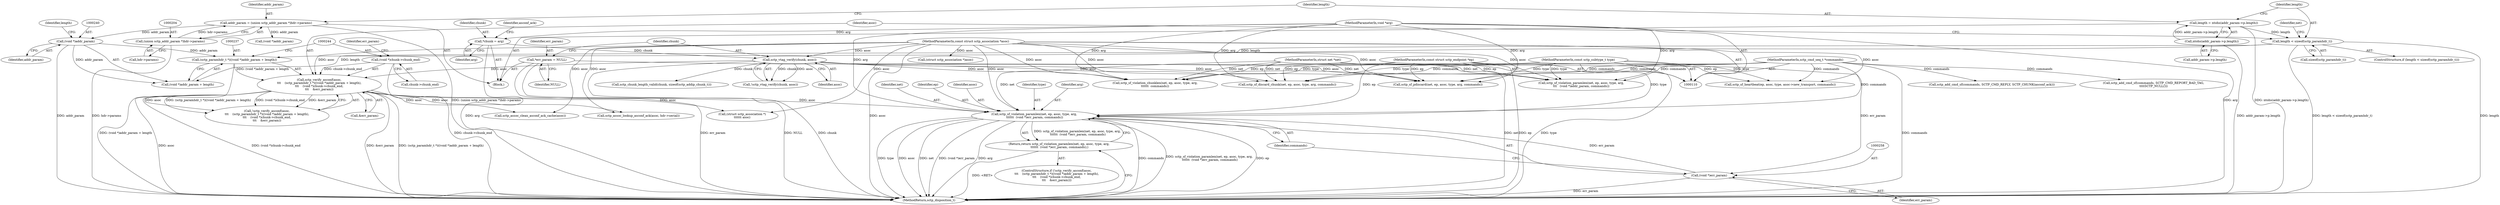 digraph "1_linux_9de7922bc709eee2f609cd01d98aaedc4cf5ea74_1@pointer" {
"1000251" [label="(Call,sctp_sf_violation_paramlen(net, ep, asoc, type, arg,\n \t\t\t\t\t\t  (void *)err_param, commands))"];
"1000111" [label="(MethodParameterIn,struct net *net)"];
"1000112" [label="(MethodParameterIn,const struct sctp_endpoint *ep)"];
"1000234" [label="(Call,sctp_verify_asconf(asoc,\n\t\t\t    (sctp_paramhdr_t *)((void *)addr_param + length),\n\t\t\t    (void *)chunk->chunk_end,\n\t\t\t    &err_param))"];
"1000136" [label="(Call,sctp_vtag_verify(chunk, asoc))"];
"1000119" [label="(Call,*chunk = arg)"];
"1000115" [label="(MethodParameterIn,void *arg)"];
"1000113" [label="(MethodParameterIn,const struct sctp_association *asoc)"];
"1000236" [label="(Call,(sctp_paramhdr_t *)((void *)addr_param + length))"];
"1000239" [label="(Call,(void *)addr_param)"];
"1000201" [label="(Call,addr_param = (union sctp_addr_param *)hdr->params)"];
"1000203" [label="(Call,(union sctp_addr_param *)hdr->params)"];
"1000217" [label="(Call,length < sizeof(sctp_paramhdr_t))"];
"1000208" [label="(Call,length = ntohs(addr_param->p.length))"];
"1000210" [label="(Call,ntohs(addr_param->p.length))"];
"1000243" [label="(Call,(void *)chunk->chunk_end)"];
"1000114" [label="(MethodParameterIn,const sctp_subtype_t type)"];
"1000257" [label="(Call,(void *)err_param)"];
"1000127" [label="(Call,*err_param = NULL)"];
"1000116" [label="(MethodParameterIn,sctp_cmd_seq_t *commands)"];
"1000250" [label="(Return,return sctp_sf_violation_paramlen(net, ep, asoc, type, arg,\n \t\t\t\t\t\t  (void *)err_param, commands);)"];
"1000120" [label="(Identifier,chunk)"];
"1000137" [label="(Identifier,chunk)"];
"1000234" [label="(Call,sctp_verify_asconf(asoc,\n\t\t\t    (sctp_paramhdr_t *)((void *)addr_param + length),\n\t\t\t    (void *)chunk->chunk_end,\n\t\t\t    &err_param))"];
"1000124" [label="(Identifier,asconf_ack)"];
"1000351" [label="(Call,(struct sctp_association *)asoc)"];
"1000238" [label="(Call,(void *)addr_param + length)"];
"1000252" [label="(Identifier,net)"];
"1000250" [label="(Return,return sctp_sf_violation_paramlen(net, ep, asoc, type, arg,\n \t\t\t\t\t\t  (void *)err_param, commands);)"];
"1000305" [label="(Call,sctp_assoc_lookup_asconf_ack(asoc, hdr->serial))"];
"1000121" [label="(Identifier,arg)"];
"1000201" [label="(Call,addr_param = (union sctp_addr_param *)hdr->params)"];
"1000211" [label="(Call,addr_param->p.length)"];
"1000253" [label="(Identifier,ep)"];
"1000202" [label="(Identifier,addr_param)"];
"1000219" [label="(Call,sizeof(sctp_paramhdr_t))"];
"1000129" [label="(Identifier,NULL)"];
"1000277" [label="(Call,sctp_assoc_clean_asconf_ack_cache(asoc))"];
"1000208" [label="(Call,length = ntohs(addr_param->p.length))"];
"1000165" [label="(Call,sctp_sf_discard_chunk(net, ep, asoc, type, arg, commands))"];
"1000233" [label="(Call,!sctp_verify_asconf(asoc,\n\t\t\t    (sctp_paramhdr_t *)((void *)addr_param + length),\n\t\t\t    (void *)chunk->chunk_end,\n\t\t\t    &err_param))"];
"1000127" [label="(Call,*err_param = NULL)"];
"1000254" [label="(Identifier,asoc)"];
"1000241" [label="(Identifier,addr_param)"];
"1000232" [label="(ControlStructure,if (!sctp_verify_asconf(asoc,\n\t\t\t    (sctp_paramhdr_t *)((void *)addr_param + length),\n\t\t\t    (void *)chunk->chunk_end,\n\t\t\t    &err_param)))"];
"1000243" [label="(Call,(void *)chunk->chunk_end)"];
"1000119" [label="(Call,*chunk = arg)"];
"1000112" [label="(MethodParameterIn,const struct sctp_endpoint *ep)"];
"1000210" [label="(Call,ntohs(addr_param->p.length))"];
"1000282" [label="(Call,(struct sctp_association *)\n\t\t\t\t\t\t asoc)"];
"1000218" [label="(Identifier,length)"];
"1000223" [label="(Identifier,net)"];
"1000216" [label="(ControlStructure,if (length < sizeof(sctp_paramhdr_t)))"];
"1000228" [label="(Call,(void *)addr_param)"];
"1000114" [label="(MethodParameterIn,const sctp_subtype_t type)"];
"1000242" [label="(Identifier,length)"];
"1000257" [label="(Call,(void *)err_param)"];
"1000358" [label="(MethodReturn,sctp_disposition_t)"];
"1000255" [label="(Identifier,type)"];
"1000174" [label="(Call,sctp_chunk_length_valid(chunk, sizeof(sctp_addip_chunk_t)))"];
"1000115" [label="(MethodParameterIn,void *arg)"];
"1000136" [label="(Call,sctp_vtag_verify(chunk, asoc))"];
"1000245" [label="(Call,chunk->chunk_end)"];
"1000260" [label="(Identifier,commands)"];
"1000249" [label="(Identifier,err_param)"];
"1000331" [label="(Call,sctp_add_cmd_sf(commands, SCTP_CMD_REPLY, SCTP_CHUNK(asconf_ack)))"];
"1000341" [label="(Call,sctp_sf_heartbeat(ep, asoc, type, asoc->new_transport, commands))"];
"1000116" [label="(MethodParameterIn,sctp_cmd_seq_t *commands)"];
"1000128" [label="(Identifier,err_param)"];
"1000222" [label="(Call,sctp_sf_violation_paramlen(net, ep, asoc, type, arg,\n\t\t\t   (void *)addr_param, commands))"];
"1000179" [label="(Call,sctp_sf_violation_chunklen(net, ep, asoc, type, arg,\n\t\t\t\t\t\t  commands))"];
"1000138" [label="(Identifier,asoc)"];
"1000256" [label="(Identifier,arg)"];
"1000111" [label="(MethodParameterIn,struct net *net)"];
"1000113" [label="(MethodParameterIn,const struct sctp_association *asoc)"];
"1000209" [label="(Identifier,length)"];
"1000259" [label="(Identifier,err_param)"];
"1000145" [label="(Call,sctp_sf_pdiscard(net, ep, asoc, type, arg, commands))"];
"1000140" [label="(Call,sctp_add_cmd_sf(commands, SCTP_CMD_REPORT_BAD_TAG,\n\t\t\t\tSCTP_NULL()))"];
"1000236" [label="(Call,(sctp_paramhdr_t *)((void *)addr_param + length))"];
"1000135" [label="(Call,!sctp_vtag_verify(chunk, asoc))"];
"1000251" [label="(Call,sctp_sf_violation_paramlen(net, ep, asoc, type, arg,\n \t\t\t\t\t\t  (void *)err_param, commands))"];
"1000235" [label="(Identifier,asoc)"];
"1000117" [label="(Block,)"];
"1000239" [label="(Call,(void *)addr_param)"];
"1000203" [label="(Call,(union sctp_addr_param *)hdr->params)"];
"1000217" [label="(Call,length < sizeof(sctp_paramhdr_t))"];
"1000205" [label="(Call,hdr->params)"];
"1000248" [label="(Call,&err_param)"];
"1000251" -> "1000250"  [label="AST: "];
"1000251" -> "1000260"  [label="CFG: "];
"1000252" -> "1000251"  [label="AST: "];
"1000253" -> "1000251"  [label="AST: "];
"1000254" -> "1000251"  [label="AST: "];
"1000255" -> "1000251"  [label="AST: "];
"1000256" -> "1000251"  [label="AST: "];
"1000257" -> "1000251"  [label="AST: "];
"1000260" -> "1000251"  [label="AST: "];
"1000250" -> "1000251"  [label="CFG: "];
"1000251" -> "1000358"  [label="DDG: commands"];
"1000251" -> "1000358"  [label="DDG: sctp_sf_violation_paramlen(net, ep, asoc, type, arg,\n \t\t\t\t\t\t  (void *)err_param, commands)"];
"1000251" -> "1000358"  [label="DDG: ep"];
"1000251" -> "1000358"  [label="DDG: type"];
"1000251" -> "1000358"  [label="DDG: asoc"];
"1000251" -> "1000358"  [label="DDG: net"];
"1000251" -> "1000358"  [label="DDG: (void *)err_param"];
"1000251" -> "1000358"  [label="DDG: arg"];
"1000251" -> "1000250"  [label="DDG: sctp_sf_violation_paramlen(net, ep, asoc, type, arg,\n \t\t\t\t\t\t  (void *)err_param, commands)"];
"1000111" -> "1000251"  [label="DDG: net"];
"1000112" -> "1000251"  [label="DDG: ep"];
"1000234" -> "1000251"  [label="DDG: asoc"];
"1000113" -> "1000251"  [label="DDG: asoc"];
"1000114" -> "1000251"  [label="DDG: type"];
"1000115" -> "1000251"  [label="DDG: arg"];
"1000257" -> "1000251"  [label="DDG: err_param"];
"1000116" -> "1000251"  [label="DDG: commands"];
"1000111" -> "1000110"  [label="AST: "];
"1000111" -> "1000358"  [label="DDG: net"];
"1000111" -> "1000145"  [label="DDG: net"];
"1000111" -> "1000165"  [label="DDG: net"];
"1000111" -> "1000179"  [label="DDG: net"];
"1000111" -> "1000222"  [label="DDG: net"];
"1000112" -> "1000110"  [label="AST: "];
"1000112" -> "1000358"  [label="DDG: ep"];
"1000112" -> "1000145"  [label="DDG: ep"];
"1000112" -> "1000165"  [label="DDG: ep"];
"1000112" -> "1000179"  [label="DDG: ep"];
"1000112" -> "1000222"  [label="DDG: ep"];
"1000112" -> "1000341"  [label="DDG: ep"];
"1000234" -> "1000233"  [label="AST: "];
"1000234" -> "1000248"  [label="CFG: "];
"1000235" -> "1000234"  [label="AST: "];
"1000236" -> "1000234"  [label="AST: "];
"1000243" -> "1000234"  [label="AST: "];
"1000248" -> "1000234"  [label="AST: "];
"1000233" -> "1000234"  [label="CFG: "];
"1000234" -> "1000358"  [label="DDG: &err_param"];
"1000234" -> "1000358"  [label="DDG: (sctp_paramhdr_t *)((void *)addr_param + length)"];
"1000234" -> "1000358"  [label="DDG: asoc"];
"1000234" -> "1000358"  [label="DDG: (void *)chunk->chunk_end"];
"1000234" -> "1000233"  [label="DDG: asoc"];
"1000234" -> "1000233"  [label="DDG: (sctp_paramhdr_t *)((void *)addr_param + length)"];
"1000234" -> "1000233"  [label="DDG: (void *)chunk->chunk_end"];
"1000234" -> "1000233"  [label="DDG: &err_param"];
"1000136" -> "1000234"  [label="DDG: asoc"];
"1000113" -> "1000234"  [label="DDG: asoc"];
"1000236" -> "1000234"  [label="DDG: (void *)addr_param + length"];
"1000243" -> "1000234"  [label="DDG: chunk->chunk_end"];
"1000234" -> "1000277"  [label="DDG: asoc"];
"1000234" -> "1000282"  [label="DDG: asoc"];
"1000234" -> "1000305"  [label="DDG: asoc"];
"1000136" -> "1000135"  [label="AST: "];
"1000136" -> "1000138"  [label="CFG: "];
"1000137" -> "1000136"  [label="AST: "];
"1000138" -> "1000136"  [label="AST: "];
"1000135" -> "1000136"  [label="CFG: "];
"1000136" -> "1000358"  [label="DDG: chunk"];
"1000136" -> "1000135"  [label="DDG: chunk"];
"1000136" -> "1000135"  [label="DDG: asoc"];
"1000119" -> "1000136"  [label="DDG: chunk"];
"1000113" -> "1000136"  [label="DDG: asoc"];
"1000136" -> "1000145"  [label="DDG: asoc"];
"1000136" -> "1000165"  [label="DDG: asoc"];
"1000136" -> "1000174"  [label="DDG: chunk"];
"1000136" -> "1000179"  [label="DDG: asoc"];
"1000136" -> "1000222"  [label="DDG: asoc"];
"1000119" -> "1000117"  [label="AST: "];
"1000119" -> "1000121"  [label="CFG: "];
"1000120" -> "1000119"  [label="AST: "];
"1000121" -> "1000119"  [label="AST: "];
"1000124" -> "1000119"  [label="CFG: "];
"1000119" -> "1000358"  [label="DDG: arg"];
"1000115" -> "1000119"  [label="DDG: arg"];
"1000115" -> "1000110"  [label="AST: "];
"1000115" -> "1000358"  [label="DDG: arg"];
"1000115" -> "1000145"  [label="DDG: arg"];
"1000115" -> "1000165"  [label="DDG: arg"];
"1000115" -> "1000179"  [label="DDG: arg"];
"1000115" -> "1000222"  [label="DDG: arg"];
"1000113" -> "1000110"  [label="AST: "];
"1000113" -> "1000358"  [label="DDG: asoc"];
"1000113" -> "1000145"  [label="DDG: asoc"];
"1000113" -> "1000165"  [label="DDG: asoc"];
"1000113" -> "1000179"  [label="DDG: asoc"];
"1000113" -> "1000222"  [label="DDG: asoc"];
"1000113" -> "1000277"  [label="DDG: asoc"];
"1000113" -> "1000282"  [label="DDG: asoc"];
"1000113" -> "1000305"  [label="DDG: asoc"];
"1000113" -> "1000341"  [label="DDG: asoc"];
"1000113" -> "1000351"  [label="DDG: asoc"];
"1000236" -> "1000238"  [label="CFG: "];
"1000237" -> "1000236"  [label="AST: "];
"1000238" -> "1000236"  [label="AST: "];
"1000244" -> "1000236"  [label="CFG: "];
"1000236" -> "1000358"  [label="DDG: (void *)addr_param + length"];
"1000239" -> "1000236"  [label="DDG: addr_param"];
"1000217" -> "1000236"  [label="DDG: length"];
"1000239" -> "1000238"  [label="AST: "];
"1000239" -> "1000241"  [label="CFG: "];
"1000240" -> "1000239"  [label="AST: "];
"1000241" -> "1000239"  [label="AST: "];
"1000242" -> "1000239"  [label="CFG: "];
"1000239" -> "1000358"  [label="DDG: addr_param"];
"1000239" -> "1000238"  [label="DDG: addr_param"];
"1000201" -> "1000239"  [label="DDG: addr_param"];
"1000201" -> "1000117"  [label="AST: "];
"1000201" -> "1000203"  [label="CFG: "];
"1000202" -> "1000201"  [label="AST: "];
"1000203" -> "1000201"  [label="AST: "];
"1000209" -> "1000201"  [label="CFG: "];
"1000201" -> "1000358"  [label="DDG: (union sctp_addr_param *)hdr->params"];
"1000203" -> "1000201"  [label="DDG: hdr->params"];
"1000201" -> "1000228"  [label="DDG: addr_param"];
"1000203" -> "1000205"  [label="CFG: "];
"1000204" -> "1000203"  [label="AST: "];
"1000205" -> "1000203"  [label="AST: "];
"1000203" -> "1000358"  [label="DDG: hdr->params"];
"1000217" -> "1000216"  [label="AST: "];
"1000217" -> "1000219"  [label="CFG: "];
"1000218" -> "1000217"  [label="AST: "];
"1000219" -> "1000217"  [label="AST: "];
"1000223" -> "1000217"  [label="CFG: "];
"1000235" -> "1000217"  [label="CFG: "];
"1000217" -> "1000358"  [label="DDG: length < sizeof(sctp_paramhdr_t)"];
"1000217" -> "1000358"  [label="DDG: length"];
"1000208" -> "1000217"  [label="DDG: length"];
"1000217" -> "1000238"  [label="DDG: length"];
"1000208" -> "1000117"  [label="AST: "];
"1000208" -> "1000210"  [label="CFG: "];
"1000209" -> "1000208"  [label="AST: "];
"1000210" -> "1000208"  [label="AST: "];
"1000218" -> "1000208"  [label="CFG: "];
"1000208" -> "1000358"  [label="DDG: ntohs(addr_param->p.length)"];
"1000210" -> "1000208"  [label="DDG: addr_param->p.length"];
"1000210" -> "1000211"  [label="CFG: "];
"1000211" -> "1000210"  [label="AST: "];
"1000210" -> "1000358"  [label="DDG: addr_param->p.length"];
"1000243" -> "1000245"  [label="CFG: "];
"1000244" -> "1000243"  [label="AST: "];
"1000245" -> "1000243"  [label="AST: "];
"1000249" -> "1000243"  [label="CFG: "];
"1000243" -> "1000358"  [label="DDG: chunk->chunk_end"];
"1000114" -> "1000110"  [label="AST: "];
"1000114" -> "1000358"  [label="DDG: type"];
"1000114" -> "1000145"  [label="DDG: type"];
"1000114" -> "1000165"  [label="DDG: type"];
"1000114" -> "1000179"  [label="DDG: type"];
"1000114" -> "1000222"  [label="DDG: type"];
"1000114" -> "1000341"  [label="DDG: type"];
"1000257" -> "1000259"  [label="CFG: "];
"1000258" -> "1000257"  [label="AST: "];
"1000259" -> "1000257"  [label="AST: "];
"1000260" -> "1000257"  [label="CFG: "];
"1000257" -> "1000358"  [label="DDG: err_param"];
"1000127" -> "1000257"  [label="DDG: err_param"];
"1000127" -> "1000117"  [label="AST: "];
"1000127" -> "1000129"  [label="CFG: "];
"1000128" -> "1000127"  [label="AST: "];
"1000129" -> "1000127"  [label="AST: "];
"1000137" -> "1000127"  [label="CFG: "];
"1000127" -> "1000358"  [label="DDG: err_param"];
"1000127" -> "1000358"  [label="DDG: NULL"];
"1000116" -> "1000110"  [label="AST: "];
"1000116" -> "1000358"  [label="DDG: commands"];
"1000116" -> "1000140"  [label="DDG: commands"];
"1000116" -> "1000145"  [label="DDG: commands"];
"1000116" -> "1000165"  [label="DDG: commands"];
"1000116" -> "1000179"  [label="DDG: commands"];
"1000116" -> "1000222"  [label="DDG: commands"];
"1000116" -> "1000331"  [label="DDG: commands"];
"1000116" -> "1000341"  [label="DDG: commands"];
"1000250" -> "1000232"  [label="AST: "];
"1000358" -> "1000250"  [label="CFG: "];
"1000250" -> "1000358"  [label="DDG: <RET>"];
}
